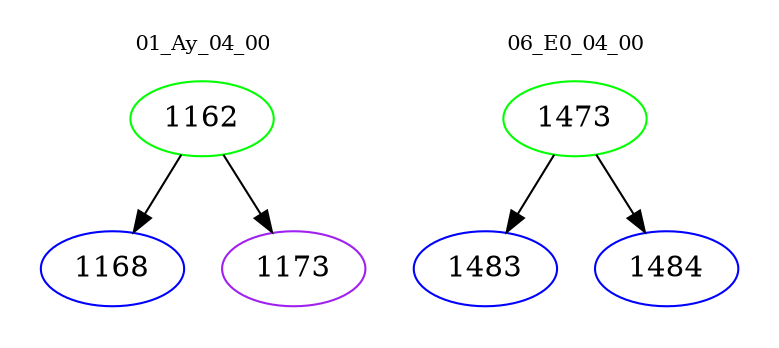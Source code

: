 digraph{
subgraph cluster_0 {
color = white
label = "01_Ay_04_00";
fontsize=10;
T0_1162 [label="1162", color="green"]
T0_1162 -> T0_1168 [color="black"]
T0_1168 [label="1168", color="blue"]
T0_1162 -> T0_1173 [color="black"]
T0_1173 [label="1173", color="purple"]
}
subgraph cluster_1 {
color = white
label = "06_E0_04_00";
fontsize=10;
T1_1473 [label="1473", color="green"]
T1_1473 -> T1_1483 [color="black"]
T1_1483 [label="1483", color="blue"]
T1_1473 -> T1_1484 [color="black"]
T1_1484 [label="1484", color="blue"]
}
}
